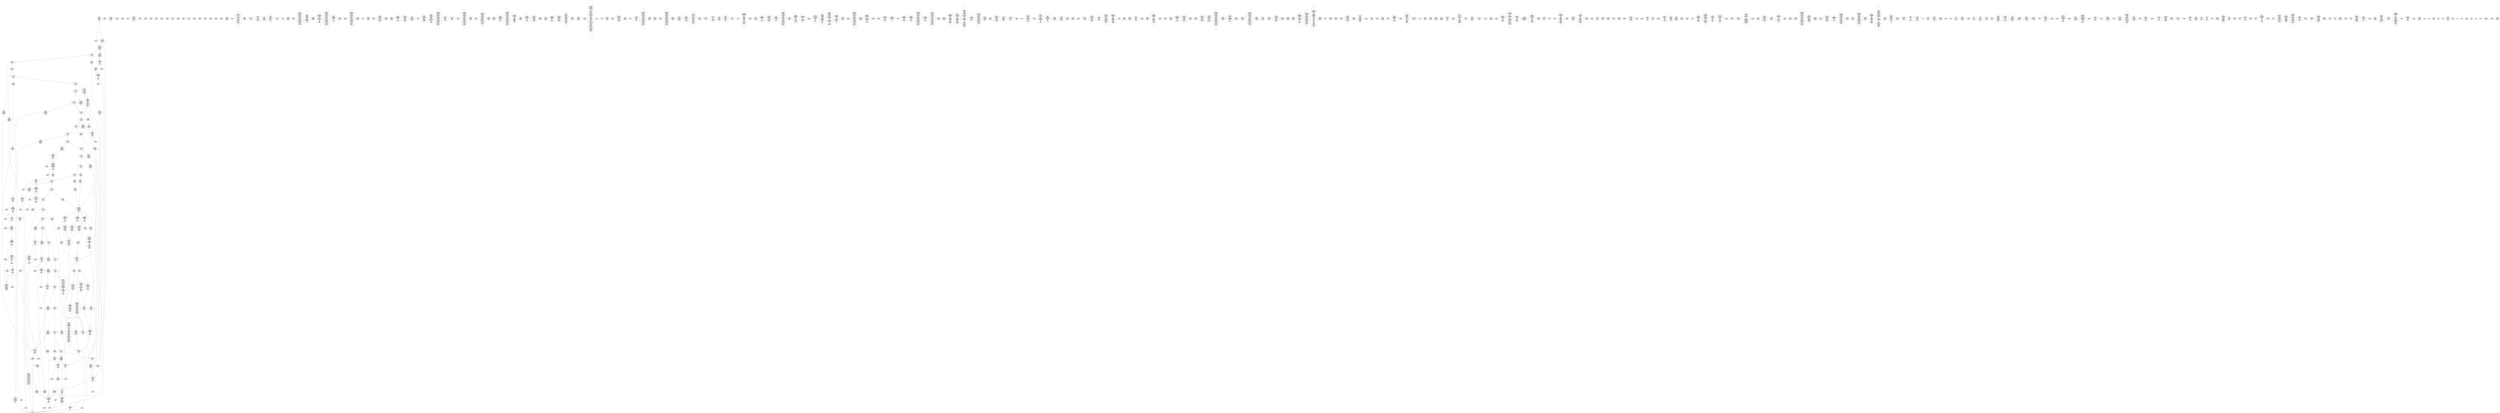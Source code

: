 /* Generated by GvGen v.1.0 (https://www.github.com/stricaud/gvgen) */

digraph G {
compound=true;
   node1 [label="[anywhere]"];
   node2 [label="# 0x0
PUSHX Data
PUSHX Data
MSTORE
CALLVALUE
ISZERO
PUSHX Data
JUMPI
"];
   node3 [label="# 0xc
PUSHX Data
REVERT
"];
   node4 [label="# 0x10
JUMPDEST
PUSHX LogicData
CALLDATASIZE
LT
PUSHX Data
JUMPI
"];
   node5 [label="# 0x1a
PUSHX Data
CALLDATALOAD
PUSHX BitData
SHR
PUSHX LogicData
EQ
PUSHX Data
JUMPI
"];
   node6 [label="# 0x2b
PUSHX LogicData
EQ
PUSHX Data
JUMPI
"];
   node7 [label="# 0x36
PUSHX LogicData
EQ
PUSHX Data
JUMPI
"];
   node8 [label="# 0x41
PUSHX LogicData
EQ
PUSHX Data
JUMPI
"];
   node9 [label="# 0x4c
PUSHX LogicData
EQ
PUSHX Data
JUMPI
"];
   node10 [label="# 0x57
PUSHX LogicData
EQ
PUSHX Data
JUMPI
"];
   node11 [label="# 0x62
PUSHX LogicData
EQ
PUSHX Data
JUMPI
"];
   node12 [label="# 0x6d
PUSHX LogicData
EQ
PUSHX Data
JUMPI
"];
   node13 [label="# 0x78
PUSHX LogicData
EQ
PUSHX Data
JUMPI
"];
   node14 [label="# 0x83
PUSHX LogicData
EQ
PUSHX Data
JUMPI
"];
   node15 [label="# 0x8e
PUSHX LogicData
EQ
PUSHX Data
JUMPI
"];
   node16 [label="# 0x99
PUSHX LogicData
EQ
PUSHX Data
JUMPI
"];
   node17 [label="# 0xa4
PUSHX LogicData
EQ
PUSHX Data
JUMPI
"];
   node18 [label="# 0xaf
PUSHX LogicData
EQ
PUSHX Data
JUMPI
"];
   node19 [label="# 0xba
PUSHX LogicData
EQ
PUSHX Data
JUMPI
"];
   node20 [label="# 0xc5
PUSHX LogicData
EQ
PUSHX Data
JUMPI
"];
   node21 [label="# 0xd0
PUSHX LogicData
EQ
PUSHX Data
JUMPI
"];
   node22 [label="# 0xdb
PUSHX LogicData
EQ
PUSHX Data
JUMPI
"];
   node23 [label="# 0xe6
PUSHX LogicData
EQ
PUSHX Data
JUMPI
"];
   node24 [label="# 0xf1
PUSHX LogicData
EQ
PUSHX Data
JUMPI
"];
   node25 [label="# 0xfc
PUSHX LogicData
EQ
PUSHX Data
JUMPI
"];
   node26 [label="# 0x107
PUSHX LogicData
EQ
PUSHX Data
JUMPI
"];
   node27 [label="# 0x112
PUSHX LogicData
EQ
PUSHX Data
JUMPI
"];
   node28 [label="# 0x11d
PUSHX LogicData
EQ
PUSHX Data
JUMPI
"];
   node29 [label="# 0x128
PUSHX LogicData
EQ
PUSHX Data
JUMPI
"];
   node30 [label="# 0x133
PUSHX LogicData
EQ
PUSHX Data
JUMPI
"];
   node31 [label="# 0x13e
PUSHX LogicData
EQ
PUSHX Data
JUMPI
"];
   node32 [label="# 0x149
PUSHX LogicData
EQ
PUSHX Data
JUMPI
"];
   node33 [label="# 0x154
PUSHX LogicData
EQ
PUSHX Data
JUMPI
"];
   node34 [label="# 0x15f
PUSHX LogicData
EQ
PUSHX Data
JUMPI
"];
   node35 [label="# 0x16a
PUSHX LogicData
EQ
PUSHX Data
JUMPI
"];
   node36 [label="# 0x175
JUMPDEST
PUSHX Data
REVERT
"];
   node37 [label="# 0x17a
JUMPDEST
PUSHX Data
PUSHX Data
CALLDATASIZE
PUSHX Data
PUSHX Data
JUMP
"];
   node38 [label="# 0x188
JUMPDEST
PUSHX Data
JUMP
"];
   node39 [label="# 0x18d
JUMPDEST
PUSHX MemData
MLOAD
ISZERO
ISZERO
MSTORE
PUSHX ArithData
ADD
"];
   node40 [label="# 0x199
JUMPDEST
PUSHX MemData
MLOAD
SUB
RETURN
"];
   node41 [label="# 0x1a2
JUMPDEST
PUSHX Data
PUSHX Data
JUMP
"];
   node42 [label="# 0x1aa
JUMPDEST
PUSHX MemData
MLOAD
PUSHX Data
PUSHX Data
JUMP
"];
   node43 [label="# 0x1b7
JUMPDEST
PUSHX Data
PUSHX Data
CALLDATASIZE
PUSHX Data
PUSHX Data
JUMP
"];
   node44 [label="# 0x1c5
JUMPDEST
PUSHX Data
JUMP
"];
   node45 [label="# 0x1ca
JUMPDEST
PUSHX MemData
MLOAD
PUSHX Data
PUSHX Data
JUMP
"];
   node46 [label="# 0x1d7
JUMPDEST
PUSHX Data
PUSHX Data
CALLDATASIZE
PUSHX Data
PUSHX Data
JUMP
"];
   node47 [label="# 0x1e5
JUMPDEST
PUSHX Data
JUMP
"];
   node48 [label="# 0x1ea
JUMPDEST
STOP
"];
   node49 [label="# 0x1ec
JUMPDEST
PUSHX Data
PUSHX Data
JUMP
"];
   node50 [label="# 0x1f4
JUMPDEST
PUSHX MemData
MLOAD
MSTORE
PUSHX ArithData
ADD
PUSHX Data
JUMP
"];
   node51 [label="# 0x202
JUMPDEST
PUSHX StorData
SLOAD
PUSHX StorData
SLOAD
PUSHX StorData
SLOAD
PUSHX StorData
SLOAD
PUSHX Data
JUMP
"];
   node52 [label="# 0x218
JUMPDEST
PUSHX Data
MLOAD
MSTORE
PUSHX ArithData
ADD
MSTORE
ADD
MSTORE
PUSHX ArithData
ADD
MSTORE
PUSHX ArithData
ADD
PUSHX Data
JUMP
"];
   node53 [label="# 0x238
JUMPDEST
PUSHX Data
PUSHX Data
CALLDATASIZE
PUSHX Data
PUSHX Data
JUMP
"];
   node54 [label="# 0x246
JUMPDEST
PUSHX Data
JUMP
"];
   node55 [label="# 0x24b
JUMPDEST
PUSHX Data
PUSHX Data
CALLDATASIZE
PUSHX Data
PUSHX Data
JUMP
"];
   node56 [label="# 0x259
JUMPDEST
PUSHX Data
JUMP
"];
   node57 [label="# 0x25e
JUMPDEST
PUSHX Data
PUSHX Data
JUMP
"];
   node58 [label="# 0x266
JUMPDEST
PUSHX Data
PUSHX Data
CALLDATASIZE
PUSHX Data
PUSHX Data
JUMP
"];
   node59 [label="# 0x274
JUMPDEST
PUSHX Data
JUMP
"];
   node60 [label="# 0x279
JUMPDEST
PUSHX Data
PUSHX Data
JUMP
"];
   node61 [label="# 0x281
JUMPDEST
PUSHX Data
PUSHX Data
CALLDATASIZE
PUSHX Data
PUSHX Data
JUMP
"];
   node62 [label="# 0x28f
JUMPDEST
PUSHX Data
JUMP
"];
   node63 [label="# 0x294
JUMPDEST
PUSHX Data
PUSHX Data
CALLDATASIZE
PUSHX Data
PUSHX Data
JUMP
"];
   node64 [label="# 0x2a2
JUMPDEST
PUSHX Data
JUMP
"];
   node65 [label="# 0x2a7
JUMPDEST
PUSHX Data
PUSHX Data
CALLDATASIZE
PUSHX Data
PUSHX Data
JUMP
"];
   node66 [label="# 0x2b5
JUMPDEST
PUSHX Data
JUMP
"];
   node67 [label="# 0x2ba
JUMPDEST
PUSHX Data
PUSHX Data
CALLDATASIZE
PUSHX Data
PUSHX Data
JUMP
"];
   node68 [label="# 0x2c8
JUMPDEST
PUSHX Data
JUMP
"];
   node69 [label="# 0x2cd
JUMPDEST
PUSHX Data
PUSHX Data
JUMP
"];
   node70 [label="# 0x2d5
JUMPDEST
PUSHX Data
PUSHX Data
JUMP
"];
   node71 [label="# 0x2dd
JUMPDEST
PUSHX Data
PUSHX Data
CALLDATASIZE
PUSHX Data
PUSHX Data
JUMP
"];
   node72 [label="# 0x2eb
JUMPDEST
PUSHX Data
JUMP
"];
   node73 [label="# 0x2f0
JUMPDEST
PUSHX Data
PUSHX Data
JUMP
"];
   node74 [label="# 0x2f8
JUMPDEST
PUSHX Data
PUSHX Data
JUMP
"];
   node75 [label="# 0x300
JUMPDEST
PUSHX Data
PUSHX Data
JUMP
"];
   node76 [label="# 0x308
JUMPDEST
PUSHX Data
PUSHX Data
CALLDATASIZE
PUSHX Data
PUSHX Data
JUMP
"];
   node77 [label="# 0x316
JUMPDEST
PUSHX Data
JUMP
"];
   node78 [label="# 0x31b
JUMPDEST
PUSHX Data
PUSHX Data
CALLDATASIZE
PUSHX Data
PUSHX Data
JUMP
"];
   node79 [label="# 0x329
JUMPDEST
PUSHX Data
JUMP
"];
   node80 [label="# 0x32e
JUMPDEST
PUSHX Data
PUSHX Data
CALLDATASIZE
PUSHX Data
PUSHX Data
JUMP
"];
   node81 [label="# 0x33c
JUMPDEST
PUSHX Data
JUMP
"];
   node82 [label="# 0x341
JUMPDEST
PUSHX Data
PUSHX Data
CALLDATASIZE
PUSHX Data
PUSHX Data
JUMP
"];
   node83 [label="# 0x34f
JUMPDEST
PUSHX Data
JUMP
"];
   node84 [label="# 0x354
JUMPDEST
PUSHX StorData
SLOAD
PUSHX StorData
SLOAD
PUSHX StorData
SLOAD
PUSHX StorData
SLOAD
PUSHX StorData
SLOAD
PUSHX StorData
SLOAD
PUSHX Data
PUSHX ArithData
PUSHX BitData
PUSHX BitData
SHL
SUB
AND
AND
PUSHX BitData
PUSHX BitData
PUSHX BitData
SHL
DIV
AND
AND
PUSHX Data
DIV
AND
JUMP
"];
   node85 [label="# 0x39a
JUMPDEST
PUSHX Data
MLOAD
MSTORE
PUSHX ArithData
PUSHX BitData
PUSHX BitData
SHL
SUB
AND
PUSHX ArithData
ADD
MSTORE
AND
ADD
MSTORE
ISZERO
ISZERO
PUSHX ArithData
ADD
MSTORE
ISZERO
ISZERO
PUSHX ArithData
ADD
MSTORE
ISZERO
ISZERO
PUSHX ArithData
ADD
MSTORE
PUSHX ArithData
ADD
MSTORE
PUSHX ArithData
ADD
MSTORE
PUSHX ArithData
ADD
PUSHX Data
JUMP
"];
   node86 [label="# 0x3e5
JUMPDEST
PUSHX Data
PUSHX Data
CALLDATASIZE
PUSHX Data
PUSHX Data
JUMP
"];
   node87 [label="# 0x3f3
JUMPDEST
PUSHX Data
JUMP
"];
   node88 [label="# 0x3f8
JUMPDEST
PUSHX Data
PUSHX Data
CALLDATASIZE
PUSHX Data
PUSHX Data
JUMP
"];
   node89 [label="# 0x406
JUMPDEST
PUSHX Data
JUMP
"];
   node90 [label="# 0x40b
JUMPDEST
PUSHX Data
PUSHX Data
JUMP
"];
   node91 [label="# 0x413
JUMPDEST
PUSHX Data
PUSHX Data
CALLDATASIZE
PUSHX Data
PUSHX Data
JUMP
"];
   node92 [label="# 0x421
JUMPDEST
PUSHX Data
JUMP
"];
   node93 [label="# 0x426
JUMPDEST
PUSHX Data
PUSHX Data
CALLDATASIZE
PUSHX Data
PUSHX Data
JUMP
"];
   node94 [label="# 0x434
JUMPDEST
PUSHX Data
JUMP
"];
   node95 [label="# 0x439
JUMPDEST
PUSHX Data
PUSHX Data
PUSHX Data
JUMP
"];
   node96 [label="# 0x444
JUMPDEST
JUMP
"];
   node97 [label="# 0x44a
JUMPDEST
PUSHX Data
PUSHX StorData
SLOAD
PUSHX Data
PUSHX Data
JUMP
"];
   node98 [label="# 0x459
JUMPDEST
PUSHX ArithData
ADD
PUSHX ArithData
DIV
MUL
PUSHX ArithData
ADD
PUSHX MemData
MLOAD
ADD
PUSHX Data
MSTORE
MSTORE
PUSHX ArithData
ADD
SLOAD
PUSHX Data
PUSHX Data
JUMP
"];
   node99 [label="# 0x485
JUMPDEST
ISZERO
PUSHX Data
JUMPI
"];
   node100 [label="# 0x48c
PUSHX LogicData
LT
PUSHX Data
JUMPI
"];
   node101 [label="# 0x494
PUSHX ArithData
SLOAD
DIV
MUL
MSTORE
PUSHX ArithData
ADD
PUSHX Data
JUMP
"];
   node102 [label="# 0x4a7
JUMPDEST
ADD
PUSHX Data
MSTORE
PUSHX Data
PUSHX Data
SHA3
"];
   node103 [label="# 0x4b5
JUMPDEST
SLOAD
MSTORE
PUSHX ArithData
ADD
PUSHX ArithData
ADD
GT
PUSHX Data
JUMPI
"];
   node104 [label="# 0x4c9
SUB
PUSHX BitData
AND
ADD
"];
   node105 [label="# 0x4d2
JUMPDEST
JUMP
"];
   node106 [label="# 0x4dc
JUMPDEST
PUSHX Data
PUSHX Data
PUSHX Data
JUMP
"];
   node107 [label="# 0x4e7
JUMPDEST
PUSHX Data
JUMPI
"];
   node108 [label="# 0x4ec
PUSHX MemData
MLOAD
PUSHX BitData
PUSHX BitData
SHL
MSTORE
PUSHX Data
PUSHX ArithData
ADD
MSTORE
PUSHX Data
PUSHX ArithData
ADD
MSTORE
PUSHX Data
PUSHX ArithData
ADD
MSTORE
PUSHX BitData
PUSHX BitData
SHL
PUSHX ArithData
ADD
MSTORE
PUSHX ArithData
ADD
"];
   node109 [label="# 0x544
JUMPDEST
PUSHX MemData
MLOAD
SUB
REVERT
"];
   node110 [label="# 0x54d
JUMPDEST
PUSHX Data
MSTORE
PUSHX Data
PUSHX Data
MSTORE
PUSHX Data
SHA3
SLOAD
PUSHX ArithData
PUSHX BitData
PUSHX BitData
SHL
SUB
AND
JUMP
"];
   node111 [label="# 0x569
JUMPDEST
PUSHX Data
PUSHX Data
PUSHX Data
JUMP
"];
   node112 [label="# 0x574
JUMPDEST
PUSHX ArithData
PUSHX BitData
PUSHX BitData
SHL
SUB
AND
PUSHX ArithData
PUSHX BitData
PUSHX BitData
SHL
SUB
AND
EQ
ISZERO
PUSHX Data
JUMPI
"];
   node113 [label="# 0x591
PUSHX MemData
MLOAD
PUSHX BitData
PUSHX BitData
SHL
MSTORE
PUSHX Data
PUSHX ArithData
ADD
MSTORE
PUSHX Data
PUSHX ArithData
ADD
MSTORE
PUSHX Data
PUSHX ArithData
ADD
MSTORE
PUSHX BitData
PUSHX BitData
SHL
PUSHX ArithData
ADD
MSTORE
PUSHX ArithData
ADD
PUSHX Data
JUMP
"];
   node114 [label="# 0x5e2
JUMPDEST
CALLER
PUSHX ArithData
PUSHX BitData
PUSHX BitData
SHL
SUB
AND
EQ
PUSHX Data
JUMPI
"];
   node115 [label="# 0x5f4
PUSHX Data
CALLER
PUSHX Data
JUMP
"];
   node116 [label="# 0x5fe
JUMPDEST
PUSHX Data
JUMPI
"];
   node117 [label="# 0x603
PUSHX MemData
MLOAD
PUSHX BitData
PUSHX BitData
SHL
MSTORE
PUSHX Data
PUSHX ArithData
ADD
MSTORE
PUSHX Data
PUSHX ArithData
ADD
MSTORE
PUSHX Data
PUSHX ArithData
ADD
MSTORE
PUSHX BitData
PUSHX BitData
SHL
PUSHX ArithData
ADD
MSTORE
PUSHX ArithData
ADD
PUSHX Data
JUMP
"];
   node118 [label="# 0x66b
JUMPDEST
PUSHX Data
PUSHX Data
JUMP
"];
   node119 [label="# 0x675
JUMPDEST
JUMP
"];
   node120 [label="# 0x67a
JUMPDEST
PUSHX Data
PUSHX Data
PUSHX Data
JUMP
"];
   node121 [label="# 0x684
JUMPDEST
JUMP
"];
   node122 [label="# 0x689
JUMPDEST
PUSHX Data
CALLER
PUSHX Data
JUMP
"];
   node123 [label="# 0x693
JUMPDEST
PUSHX Data
JUMPI
"];
   node124 [label="# 0x698
PUSHX MemData
MLOAD
PUSHX BitData
PUSHX BitData
SHL
MSTORE
PUSHX ArithData
ADD
PUSHX Data
PUSHX Data
JUMP
"];
   node125 [label="# 0x6af
JUMPDEST
PUSHX Data
PUSHX Data
JUMP
"];
   node126 [label="# 0x6ba
JUMPDEST
CALLER
PUSHX Data
PUSHX Data
JUMP
"];
   node127 [label="# 0x6c3
JUMPDEST
PUSHX ArithData
PUSHX BitData
PUSHX BitData
SHL
SUB
AND
EQ
PUSHX Data
JUMPI
"];
   node128 [label="# 0x6d2
PUSHX MemData
MLOAD
PUSHX BitData
PUSHX BitData
SHL
MSTORE
PUSHX ArithData
ADD
PUSHX Data
PUSHX Data
JUMP
"];
   node129 [label="# 0x6e9
JUMPDEST
MLOAD
PUSHX Data
PUSHX Data
PUSHX ArithData
ADD
PUSHX Data
JUMP
"];
   node130 [label="# 0x6fc
JUMPDEST
JUMP
"];
   node131 [label="# 0x700
JUMPDEST
CALLER
PUSHX Data
PUSHX Data
JUMP
"];
   node132 [label="# 0x709
JUMPDEST
PUSHX ArithData
PUSHX BitData
PUSHX BitData
SHL
SUB
AND
EQ
PUSHX Data
JUMPI
"];
   node133 [label="# 0x718
PUSHX MemData
MLOAD
PUSHX BitData
PUSHX BitData
SHL
MSTORE
PUSHX ArithData
ADD
PUSHX Data
PUSHX Data
JUMP
"];
   node134 [label="# 0x72f
JUMPDEST
PUSHX Data
PUSHX Data
JUMP
"];
   node135 [label="# 0x737
JUMPDEST
JUMP
"];
   node136 [label="# 0x739
JUMPDEST
PUSHX Data
PUSHX MemData
MLOAD
PUSHX ArithData
ADD
PUSHX Data
MSTORE
PUSHX Data
MSTORE
PUSHX Data
JUMP
"];
   node137 [label="# 0x754
JUMPDEST
PUSHX StorData
SLOAD
PUSHX BitData
PUSHX BitData
SHL
DIV
PUSHX BitData
AND
JUMP
"];
   node138 [label="# 0x764
JUMPDEST
PUSHX Data
MSTORE
PUSHX Data
PUSHX Data
MSTORE
PUSHX Data
SHA3
SLOAD
PUSHX ArithData
PUSHX BitData
PUSHX BitData
SHL
SUB
AND
PUSHX Data
JUMPI
"];
   node139 [label="# 0x782
PUSHX MemData
MLOAD
PUSHX BitData
PUSHX BitData
SHL
MSTORE
PUSHX Data
PUSHX ArithData
ADD
MSTORE
PUSHX Data
PUSHX ArithData
ADD
MSTORE
PUSHX Data
PUSHX ArithData
ADD
MSTORE
PUSHX BitData
PUSHX BitData
SHL
PUSHX ArithData
ADD
MSTORE
PUSHX ArithData
ADD
PUSHX Data
JUMP
"];
   node140 [label="# 0x7db
JUMPDEST
PUSHX StorData
SLOAD
TIMESTAMP
LT
ISZERO
PUSHX Data
JUMPI
"];
   node141 [label="# 0x7e8
PUSHX StorData
SLOAD
TIMESTAMP
GT
ISZERO
"];
   node142 [label="# 0x7ef
JUMPDEST
PUSHX Data
JUMPI
"];
   node143 [label="# 0x7f4
PUSHX MemData
MLOAD
PUSHX BitData
PUSHX BitData
SHL
MSTORE
PUSHX Data
PUSHX ArithData
ADD
MSTORE
PUSHX Data
PUSHX ArithData
ADD
MSTORE
PUSHX Data
PUSHX ArithData
ADD
MSTORE
PUSHX BitData
PUSHX BitData
SHL
PUSHX ArithData
ADD
MSTORE
PUSHX ArithData
ADD
PUSHX Data
JUMP
"];
   node144 [label="# 0x849
JUMPDEST
PUSHX Data
CALLER
PUSHX Data
JUMP
"];
   node145 [label="# 0x854
JUMPDEST
PUSHX Data
JUMPI
"];
   node146 [label="# 0x859
PUSHX MemData
MLOAD
PUSHX BitData
PUSHX BitData
SHL
MSTORE
PUSHX Data
PUSHX ArithData
ADD
MSTORE
PUSHX Data
PUSHX ArithData
ADD
MSTORE
PUSHX BitData
PUSHX BitData
SHL
PUSHX ArithData
ADD
MSTORE
PUSHX ArithData
ADD
PUSHX Data
JUMP
"];
   node147 [label="# 0x89d
JUMPDEST
PUSHX Data
CALLER
PUSHX Data
JUMP
"];
   node148 [label="# 0x8a7
JUMPDEST
PUSHX Data
PUSHX Data
PUSHX Data
JUMP
"];
   node149 [label="# 0x8b2
JUMPDEST
PUSHX Data
PUSHX ArithData
PUSHX BitData
PUSHX BitData
SHL
SUB
AND
PUSHX Data
JUMPI
"];
   node150 [label="# 0x8c3
PUSHX MemData
MLOAD
PUSHX BitData
PUSHX BitData
SHL
MSTORE
PUSHX Data
PUSHX ArithData
ADD
MSTORE
PUSHX Data
PUSHX ArithData
ADD
MSTORE
PUSHX Data
PUSHX ArithData
ADD
MSTORE
PUSHX BitData
PUSHX BitData
SHL
PUSHX ArithData
ADD
MSTORE
PUSHX ArithData
ADD
PUSHX Data
JUMP
"];
   node151 [label="# 0x91d
JUMPDEST
PUSHX ArithData
PUSHX BitData
PUSHX BitData
SHL
SUB
AND
PUSHX Data
MSTORE
PUSHX Data
PUSHX Data
MSTORE
PUSHX Data
SHA3
SLOAD
JUMP
"];
   node152 [label="# 0x939
JUMPDEST
CALLER
PUSHX Data
PUSHX Data
JUMP
"];
   node153 [label="# 0x942
JUMPDEST
PUSHX ArithData
PUSHX BitData
PUSHX BitData
SHL
SUB
AND
EQ
PUSHX Data
JUMPI
"];
   node154 [label="# 0x951
PUSHX MemData
MLOAD
PUSHX BitData
PUSHX BitData
SHL
MSTORE
PUSHX ArithData
ADD
PUSHX Data
PUSHX Data
JUMP
"];
   node155 [label="# 0x968
JUMPDEST
PUSHX Data
PUSHX Data
PUSHX Data
JUMP
"];
   node156 [label="# 0x972
JUMPDEST
CALLER
PUSHX Data
PUSHX Data
JUMP
"];
   node157 [label="# 0x97b
JUMPDEST
PUSHX ArithData
PUSHX BitData
PUSHX BitData
SHL
SUB
AND
EQ
PUSHX Data
JUMPI
"];
   node158 [label="# 0x98a
PUSHX MemData
MLOAD
PUSHX BitData
PUSHX BitData
SHL
MSTORE
PUSHX ArithData
ADD
PUSHX Data
PUSHX Data
JUMP
"];
   node159 [label="# 0x9a1
JUMPDEST
PUSHX Data
PUSHX Data
JUMP
"];
   node160 [label="# 0x9a9
JUMPDEST
CALLER
PUSHX Data
PUSHX Data
JUMP
"];
   node161 [label="# 0x9b2
JUMPDEST
PUSHX ArithData
PUSHX BitData
PUSHX BitData
SHL
SUB
AND
EQ
PUSHX Data
JUMPI
"];
   node162 [label="# 0x9c1
PUSHX MemData
MLOAD
PUSHX BitData
PUSHX BitData
SHL
MSTORE
PUSHX ArithData
ADD
PUSHX Data
PUSHX Data
JUMP
"];
   node163 [label="# 0x9d8
JUMPDEST
PUSHX Data
PUSHX Data
JUMP
"];
   node164 [label="# 0x9e2
JUMPDEST
PUSHX StorData
SLOAD
PUSHX ArithData
PUSHX BitData
PUSHX BitData
SHL
SUB
AND
JUMP
"];
   node165 [label="# 0x9f1
JUMPDEST
PUSHX Data
PUSHX Data
PUSHX StorData
SLOAD
JUMP
"];
   node166 [label="# 0x9fc
JUMPDEST
PUSHX Data
PUSHX StorData
SLOAD
PUSHX Data
PUSHX Data
JUMP
"];
   node167 [label="# 0xa0b
JUMPDEST
CALLER
PUSHX Data
PUSHX Data
JUMP
"];
   node168 [label="# 0xa14
JUMPDEST
PUSHX ArithData
PUSHX BitData
PUSHX BitData
SHL
SUB
AND
EQ
PUSHX Data
JUMPI
"];
   node169 [label="# 0xa23
PUSHX MemData
MLOAD
PUSHX BitData
PUSHX BitData
SHL
MSTORE
PUSHX ArithData
ADD
PUSHX Data
PUSHX Data
JUMP
"];
   node170 [label="# 0xa3a
JUMPDEST
MLOAD
PUSHX Data
SSTORE
PUSHX ArithData
ADD
MLOAD
PUSHX Data
SSTORE
PUSHX ArithData
ADD
MLOAD
PUSHX Data
SSTORE
PUSHX ArithData
ADD
MLOAD
PUSHX Data
SSTORE
JUMP
"];
   node171 [label="# 0xa58
JUMPDEST
PUSHX Data
CALLER
PUSHX Data
JUMP
"];
   node172 [label="# 0xa63
JUMPDEST
PUSHX StorData
SLOAD
PUSHX Data
PUSHX Data
JUMPI
"];
   node173 [label="# 0xa6e
PUSHX Data
PUSHX Data
JUMP
"];
   node174 [label="# 0xa75
JUMPDEST
PUSHX MemData
MLOAD
PUSHX ArithData
PUSHX BitData
PUSHX BitData
SHL
SUB
NOT
PUSHX BitData
SHL
AND
PUSHX ArithData
ADD
MSTORE
PUSHX Data
PUSHX ArithData
ADD
PUSHX MemData
MLOAD
PUSHX ArithData
SUB
SUB
MSTORE
PUSHX Data
MSTORE
MLOAD
PUSHX ArithData
ADD
SHA3
PUSHX Data
PUSHX ArithData
MUL
PUSHX ArithData
ADD
PUSHX MemData
MLOAD
ADD
PUSHX Data
MSTORE
MSTORE
PUSHX ArithData
ADD
PUSHX ArithData
MUL
CALLDATACOPY
PUSHX Data
ADD
MSTORE
PUSHX StorData
SLOAD
PUSHX Data
JUMP
"];
   node175 [label="# 0xaeb
JUMPDEST
"];
   node176 [label="# 0xaef
JUMPDEST
JUMP
"];
   node177 [label="# 0xaf6
JUMPDEST
PUSHX Data
CALLER
PUSHX Data
JUMP
"];
   node178 [label="# 0xb00
JUMPDEST
PUSHX Data
JUMPI
"];
   node179 [label="# 0xb05
PUSHX MemData
MLOAD
PUSHX BitData
PUSHX BitData
SHL
MSTORE
PUSHX ArithData
ADD
PUSHX Data
PUSHX Data
JUMP
"];
   node180 [label="# 0xb1c
JUMPDEST
PUSHX Data
PUSHX Data
JUMP
"];
   node181 [label="# 0xb28
JUMPDEST
JUMP
"];
   node182 [label="# 0xb2e
JUMPDEST
PUSHX StorData
SLOAD
TIMESTAMP
LT
ISZERO
PUSHX Data
JUMPI
"];
   node183 [label="# 0xb39
PUSHX MemData
MLOAD
PUSHX BitData
PUSHX BitData
SHL
MSTORE
PUSHX Data
PUSHX ArithData
ADD
MSTORE
PUSHX Data
PUSHX ArithData
ADD
MSTORE
PUSHX Data
PUSHX ArithData
ADD
MSTORE
PUSHX BitData
PUSHX BitData
SHL
PUSHX ArithData
ADD
MSTORE
PUSHX ArithData
ADD
PUSHX Data
JUMP
"];
   node184 [label="# 0xb8a
JUMPDEST
PUSHX Data
CALLER
PUSHX Data
JUMP
"];
   node185 [label="# 0xb94
JUMPDEST
JUMP
"];
   node186 [label="# 0xb97
JUMPDEST
PUSHX Data
PUSHX Data
PUSHX Data
JUMP
"];
   node187 [label="# 0xba3
JUMPDEST
PUSHX Data
JUMPI
"];
   node188 [label="# 0xba8
PUSHX MemData
MLOAD
PUSHX BitData
PUSHX BitData
SHL
MSTORE
PUSHX Data
PUSHX ArithData
ADD
MSTORE
PUSHX Data
PUSHX ArithData
ADD
MSTORE
PUSHX Data
PUSHX ArithData
ADD
MSTORE
PUSHX BitData
PUSHX BitData
SHL
PUSHX ArithData
ADD
MSTORE
PUSHX ArithData
ADD
PUSHX Data
JUMP
"];
   node189 [label="# 0xbf9
JUMPDEST
PUSHX Data
PUSHX Data
PUSHX Data
JUMP
"];
   node190 [label="# 0xc04
JUMPDEST
PUSHX MemData
MLOAD
PUSHX ArithData
ADD
PUSHX Data
PUSHX Data
JUMP
"];
   node191 [label="# 0xc15
JUMPDEST
PUSHX MemData
MLOAD
PUSHX ArithData
SUB
SUB
MSTORE
PUSHX Data
MSTORE
"];
   node192 [label="# 0xc27
JUMPDEST
JUMP
"];
   node193 [label="# 0xc2d
JUMPDEST
PUSHX StorData
SLOAD
PUSHX Data
PUSHX Data
JUMP
"];
   node194 [label="# 0xc3a
JUMPDEST
PUSHX ArithData
ADD
PUSHX ArithData
DIV
MUL
PUSHX ArithData
ADD
PUSHX MemData
MLOAD
ADD
PUSHX Data
MSTORE
MSTORE
PUSHX ArithData
ADD
SLOAD
PUSHX Data
PUSHX Data
JUMP
"];
   node195 [label="# 0xc66
JUMPDEST
ISZERO
PUSHX Data
JUMPI
"];
   node196 [label="# 0xc6d
PUSHX LogicData
LT
PUSHX Data
JUMPI
"];
   node197 [label="# 0xc75
PUSHX ArithData
SLOAD
DIV
MUL
MSTORE
PUSHX ArithData
ADD
PUSHX Data
JUMP
"];
   node198 [label="# 0xc88
JUMPDEST
ADD
PUSHX Data
MSTORE
PUSHX Data
PUSHX Data
SHA3
"];
   node199 [label="# 0xc96
JUMPDEST
SLOAD
MSTORE
PUSHX ArithData
ADD
PUSHX ArithData
ADD
GT
PUSHX Data
JUMPI
"];
   node200 [label="# 0xcaa
SUB
PUSHX BitData
AND
ADD
"];
   node201 [label="# 0xcb3
JUMPDEST
JUMP
"];
   node202 [label="# 0xcbb
JUMPDEST
PUSHX ArithData
PUSHX BitData
PUSHX BitData
SHL
SUB
AND
PUSHX Data
MSTORE
PUSHX Data
PUSHX Data
MSTORE
PUSHX Data
SHA3
AND
MSTORE
MSTORE
SHA3
SLOAD
PUSHX BitData
AND
PUSHX Data
JUMPI
"];
   node203 [label="# 0xcec
PUSHX Data
PUSHX Data
JUMP
"];
   node204 [label="# 0xcf6
JUMPDEST
CALLER
PUSHX Data
PUSHX Data
JUMP
"];
   node205 [label="# 0xcff
JUMPDEST
PUSHX ArithData
PUSHX BitData
PUSHX BitData
SHL
SUB
AND
EQ
PUSHX Data
JUMPI
"];
   node206 [label="# 0xd0e
PUSHX MemData
MLOAD
PUSHX BitData
PUSHX BitData
SHL
MSTORE
PUSHX ArithData
ADD
PUSHX Data
PUSHX Data
JUMP
"];
   node207 [label="# 0xd25
JUMPDEST
PUSHX ArithData
PUSHX BitData
PUSHX BitData
SHL
SUB
AND
PUSHX Data
JUMPI
"];
   node208 [label="# 0xd34
PUSHX MemData
MLOAD
PUSHX BitData
PUSHX BitData
SHL
MSTORE
PUSHX Data
PUSHX ArithData
ADD
MSTORE
PUSHX Data
PUSHX ArithData
ADD
MSTORE
PUSHX Data
PUSHX ArithData
ADD
MSTORE
PUSHX BitData
PUSHX BitData
SHL
PUSHX ArithData
ADD
MSTORE
PUSHX ArithData
ADD
PUSHX Data
JUMP
"];
   node209 [label="# 0xd8a
JUMPDEST
PUSHX Data
PUSHX Data
JUMP
"];
   node210 [label="# 0xd93
JUMPDEST
PUSHX Data
PUSHX ArithData
PUSHX BitData
PUSHX BitData
SHL
SUB
NOT
AND
PUSHX BitData
PUSHX BitData
SHL
EQ
PUSHX Data
JUMPI
"];
   node211 [label="# 0xdaf
PUSHX ArithData
PUSHX BitData
PUSHX BitData
SHL
SUB
NOT
AND
PUSHX BitData
PUSHX BitData
SHL
EQ
"];
   node212 [label="# 0xdc4
JUMPDEST
PUSHX Data
JUMPI
"];
   node213 [label="# 0xdca
PUSHX BitData
PUSHX BitData
SHL
PUSHX ArithData
PUSHX BitData
PUSHX BitData
SHL
SUB
NOT
AND
EQ
PUSHX Data
JUMP
"];
   node214 [label="# 0xde3
JUMPDEST
PUSHX Data
MSTORE
PUSHX Data
PUSHX Data
MSTORE
PUSHX Data
SHA3
SLOAD
PUSHX ArithData
PUSHX BitData
PUSHX BitData
SHL
SUB
AND
ISZERO
ISZERO
JUMP
"];
   node215 [label="# 0xe00
JUMPDEST
PUSHX Data
MSTORE
PUSHX Data
PUSHX Data
MSTORE
PUSHX Data
SHA3
SLOAD
PUSHX ArithData
PUSHX BitData
PUSHX BitData
SHL
SUB
NOT
AND
PUSHX ArithData
PUSHX BitData
PUSHX BitData
SHL
SUB
AND
OR
SSTORE
PUSHX Data
PUSHX Data
JUMP
"];
   node216 [label="# 0xe35
JUMPDEST
PUSHX ArithData
PUSHX BitData
PUSHX BitData
SHL
SUB
AND
PUSHX Data
PUSHX MemData
MLOAD
PUSHX MemData
MLOAD
SUB
LOGX
JUMP
"];
   node217 [label="# 0xe6e
JUMPDEST
PUSHX Data
PUSHX Data
PUSHX Data
JUMP
"];
   node218 [label="# 0xe79
JUMPDEST
PUSHX Data
JUMPI
"];
   node219 [label="# 0xe7e
PUSHX MemData
MLOAD
PUSHX BitData
PUSHX BitData
SHL
MSTORE
PUSHX Data
PUSHX ArithData
ADD
MSTORE
PUSHX Data
PUSHX ArithData
ADD
MSTORE
PUSHX Data
PUSHX ArithData
ADD
MSTORE
PUSHX BitData
PUSHX BitData
SHL
PUSHX ArithData
ADD
MSTORE
PUSHX ArithData
ADD
PUSHX Data
JUMP
"];
   node220 [label="# 0xeda
JUMPDEST
PUSHX Data
PUSHX Data
PUSHX Data
JUMP
"];
   node221 [label="# 0xee5
JUMPDEST
PUSHX ArithData
PUSHX BitData
PUSHX BitData
SHL
SUB
AND
PUSHX ArithData
PUSHX BitData
PUSHX BitData
SHL
SUB
AND
EQ
PUSHX Data
JUMPI
"];
   node222 [label="# 0xf02
PUSHX Data
PUSHX Data
JUMP
"];
   node223 [label="# 0xf0c
JUMPDEST
PUSHX Data
JUMPI
"];
   node224 [label="# 0xf12
PUSHX ArithData
PUSHX BitData
PUSHX BitData
SHL
SUB
AND
PUSHX Data
PUSHX Data
JUMP
"];
   node225 [label="# 0xf25
JUMPDEST
PUSHX ArithData
PUSHX BitData
PUSHX BitData
SHL
SUB
AND
EQ
"];
   node226 [label="# 0xf30
JUMPDEST
JUMP
"];
   node227 [label="# 0xf38
JUMPDEST
PUSHX ArithData
PUSHX BitData
PUSHX BitData
SHL
SUB
AND
PUSHX Data
PUSHX Data
JUMP
"];
   node228 [label="# 0xf4b
JUMPDEST
PUSHX ArithData
PUSHX BitData
PUSHX BitData
SHL
SUB
AND
EQ
PUSHX Data
JUMPI
"];
   node229 [label="# 0xf5a
PUSHX MemData
MLOAD
PUSHX BitData
PUSHX BitData
SHL
MSTORE
PUSHX Data
PUSHX ArithData
ADD
MSTORE
PUSHX Data
PUSHX ArithData
ADD
MSTORE
PUSHX Data
PUSHX ArithData
ADD
MSTORE
PUSHX BitData
PUSHX BitData
SHL
PUSHX ArithData
ADD
MSTORE
PUSHX ArithData
ADD
PUSHX Data
JUMP
"];
   node230 [label="# 0xfaf
JUMPDEST
PUSHX ArithData
PUSHX BitData
PUSHX BitData
SHL
SUB
AND
PUSHX Data
JUMPI
"];
   node231 [label="# 0xfbe
PUSHX MemData
MLOAD
PUSHX BitData
PUSHX BitData
SHL
MSTORE
PUSHX Data
PUSHX ArithData
ADD
MSTORE
PUSHX ArithData
ADD
MSTORE
PUSHX Data
PUSHX ArithData
ADD
MSTORE
PUSHX BitData
PUSHX BitData
SHL
PUSHX ArithData
ADD
MSTORE
PUSHX ArithData
ADD
PUSHX Data
JUMP
"];
   node232 [label="# 0x1011
JUMPDEST
PUSHX Data
PUSHX Data
JUMP
"];
   node233 [label="# 0x101c
JUMPDEST
PUSHX Data
PUSHX Data
PUSHX Data
JUMP
"];
   node234 [label="# 0x1027
JUMPDEST
PUSHX ArithData
PUSHX BitData
PUSHX BitData
SHL
SUB
AND
PUSHX Data
MSTORE
PUSHX Data
PUSHX Data
MSTORE
PUSHX Data
SHA3
SLOAD
PUSHX Data
PUSHX Data
PUSHX Data
JUMP
"];
   node235 [label="# 0x1050
JUMPDEST
SSTORE
PUSHX ArithData
PUSHX BitData
PUSHX BitData
SHL
SUB
AND
PUSHX Data
MSTORE
PUSHX Data
PUSHX Data
MSTORE
PUSHX Data
SHA3
SLOAD
PUSHX Data
PUSHX Data
PUSHX Data
JUMP
"];
   node236 [label="# 0x107e
JUMPDEST
SSTORE
PUSHX Data
MSTORE
PUSHX Data
PUSHX Data
MSTORE
PUSHX MemData
SHA3
SLOAD
PUSHX ArithData
PUSHX BitData
PUSHX BitData
SHL
SUB
NOT
AND
PUSHX ArithData
PUSHX BitData
PUSHX BitData
SHL
SUB
AND
OR
SSTORE
MLOAD
AND
PUSHX MemData
MLOAD
PUSHX Data
PUSHX Data
CODECOPY
MLOAD
MSTORE
LOGX
JUMP
"];
   node237 [label="# 0x10cd
JUMPDEST
PUSHX Data
PUSHX Data
JUMP
"];
   node238 [label="# 0x10d5
JUMPDEST
PUSHX Data
JUMPI
"];
   node239 [label="# 0x10da
PUSHX MemData
MLOAD
PUSHX BitData
PUSHX BitData
SHL
MSTORE
PUSHX Data
PUSHX ArithData
ADD
MSTORE
PUSHX Data
PUSHX ArithData
ADD
MSTORE
PUSHX BitData
PUSHX BitData
SHL
PUSHX ArithData
ADD
MSTORE
PUSHX ArithData
ADD
PUSHX Data
JUMP
"];
   node240 [label="# 0x1118
JUMPDEST
PUSHX StorData
SLOAD
PUSHX BitData
PUSHX BitData
SHL
NOT
AND
SSTORE
PUSHX Data
CALLER
"];
   node241 [label="# 0x1148
JUMPDEST
PUSHX MemData
MLOAD
PUSHX Data
PUSHX Data
JUMP
"];
   node242 [label="# 0x1155
JUMPDEST
PUSHX MemData
MLOAD
SUB
LOGX
JUMP
"];
   node243 [label="# 0x115f
JUMPDEST
PUSHX LogicData
PUSHX StorData
SLOAD
EQ
ISZERO
PUSHX Data
JUMPI
"];
   node244 [label="# 0x116b
PUSHX MemData
MLOAD
PUSHX BitData
PUSHX BitData
SHL
MSTORE
PUSHX Data
PUSHX ArithData
ADD
MSTORE
PUSHX Data
PUSHX ArithData
ADD
MSTORE
PUSHX Data
PUSHX ArithData
ADD
MSTORE
PUSHX ArithData
ADD
PUSHX Data
JUMP
"];
   node245 [label="# 0x11b2
JUMPDEST
PUSHX Data
PUSHX Data
SSTORE
PUSHX Data
PUSHX Data
JUMP
"];
   node246 [label="# 0x11bf
JUMPDEST
ISZERO
PUSHX Data
JUMPI
"];
   node247 [label="# 0x11c5
PUSHX MemData
MLOAD
PUSHX BitData
PUSHX BitData
SHL
MSTORE
PUSHX ArithData
ADD
PUSHX Data
PUSHX Data
JUMP
"];
   node248 [label="# 0x11dc
JUMPDEST
PUSHX StorData
SLOAD
PUSHX Data
PUSHX Data
ISZERO
PUSHX Data
JUMPI
"];
   node249 [label="# 0x11eb
PUSHX Data
PUSHX ArithData
ADD
SLOAD
PUSHX Data
JUMP
"];
   node250 [label="# 0x11f8
JUMPDEST
PUSHX Data
JUMP
"];
   node251 [label="# 0x11fd
JUMPDEST
"];
   node252 [label="# 0x11ff
JUMPDEST
PUSHX ArithData
ADD
SLOAD
PUSHX Data
PUSHX BitData
PUSHX BitData
SHL
DIV
PUSHX BitData
AND
PUSHX Data
JUMPI
"];
   node253 [label="# 0x1219
SLOAD
PUSHX Data
JUMP
"];
   node254 [label="# 0x121f
JUMPDEST
PUSHX ArithData
ADD
SLOAD
PUSHX ArithData
ADD
SLOAD
PUSHX Data
PUSHX ArithData
PUSHX BitData
PUSHX BitData
SHL
SUB
AND
AND
PUSHX Data
JUMP
"];
   node255 [label="# 0x123f
JUMPDEST
SLOAD
PUSHX Data
PUSHX ArithData
PUSHX BitData
PUSHX BitData
SHL
SUB
AND
PUSHX Data
JUMP
"];
   node256 [label="# 0x1254
JUMPDEST
PUSHX Data
PUSHX Data
PUSHX StorData
SLOAD
JUMP
"];
   node257 [label="# 0x1263
JUMPDEST
PUSHX StorData
SLOAD
PUSHX StorData
SLOAD
PUSHX Data
PUSHX Data
JUMP
"];
   node258 [label="# 0x1273
JUMPDEST
PUSHX Data
PUSHX Data
JUMP
"];
   node259 [label="# 0x127d
JUMPDEST
PUSHX Data
PUSHX Data
JUMP
"];
   node260 [label="# 0x1287
JUMPDEST
PUSHX Data
JUMP
"];
   node261 [label="# 0x128c
JUMPDEST
PUSHX LogicData
GT
PUSHX Data
JUMPI
"];
   node262 [label="# 0x1297
PUSHX MemData
MLOAD
PUSHX BitData
PUSHX BitData
SHL
MSTORE
PUSHX ArithData
ADD
PUSHX Data
PUSHX Data
JUMP
"];
   node263 [label="# 0x12ae
JUMPDEST
PUSHX ArithData
ADD
SLOAD
ISZERO
PUSHX Data
JUMPI
"];
   node264 [label="# 0x12b9
PUSHX Data
PUSHX MemData
MLOAD
PUSHX ArithData
ADD
PUSHX Data
MSTORE
PUSHX Data
MSTORE
PUSHX ArithData
ADD
PUSHX BitData
PUSHX BitData
SHL
MSTORE
PUSHX Data
JUMP
"];
   node265 [label="# 0x12e6
JUMPDEST
PUSHX ArithData
PUSHX BitData
PUSHX BitData
SHL
SUB
AND
PUSHX Data
MSTORE
PUSHX Data
PUSHX Data
MSTORE
PUSHX Data
SHA3
SLOAD
PUSHX Data
PUSHX Data
JUMP
"];
   node266 [label="# 0x1313
JUMPDEST
SSTORE
"];
   node267 [label="# 0x1319
JUMPDEST
PUSHX Data
PUSHX Data
JUMP
"];
   node268 [label="# 0x1323
JUMPDEST
PUSHX Data
PUSHX Data
PUSHX Data
JUMP
"];
   node269 [label="# 0x132e
JUMPDEST
SLOAD
PUSHX StorData
SLOAD
GT
ISZERO
PUSHX Data
JUMPI
"];
   node270 [label="# 0x133a
PUSHX Data
PUSHX Data
JUMP
"];
   node271 [label="# 0x1341
JUMPDEST
PUSHX Data
PUSHX Data
SSTORE
JUMP
"];
   node272 [label="# 0x134d
JUMPDEST
PUSHX ArithData
PUSHX BitData
PUSHX BitData
SHL
SUB
AND
PUSHX Data
MSTORE
PUSHX Data
PUSHX Data
MSTORE
PUSHX Data
SHA3
SLOAD
PUSHX Data
JUMPI
"];
   node273 [label="# 0x136b
PUSHX Data
PUSHX Data
JUMP
"];
   node274 [label="# 0x1371
JUMPDEST
PUSHX Data
JUMP
"];
   node275 [label="# 0x1379
JUMPDEST
PUSHX StorData
SLOAD
PUSHX ArithData
PUSHX BitData
PUSHX BitData
SHL
SUB
AND
PUSHX ArithData
PUSHX BitData
PUSHX BitData
SHL
SUB
NOT
AND
OR
SSTORE
PUSHX MemData
MLOAD
AND
PUSHX Data
PUSHX Data
LOGX
JUMP
"];
   node276 [label="# 0x13cb
JUMPDEST
PUSHX Data
PUSHX Data
JUMP
"];
   node277 [label="# 0x13d3
JUMPDEST
ISZERO
PUSHX Data
JUMPI
"];
   node278 [label="# 0x13d9
PUSHX MemData
MLOAD
PUSHX BitData
PUSHX BitData
SHL
MSTORE
PUSHX ArithData
ADD
PUSHX Data
PUSHX Data
JUMP
"];
   node279 [label="# 0x13f0
JUMPDEST
PUSHX StorData
SLOAD
PUSHX BitData
PUSHX BitData
SHL
NOT
AND
PUSHX BitData
PUSHX BitData
SHL
OR
SSTORE
PUSHX Data
PUSHX Data
CALLER
JUMP
"];
   node280 [label="# 0x142b
JUMPDEST
CALLER
PUSHX Data
PUSHX Data
JUMP
"];
   node281 [label="# 0x1434
JUMPDEST
PUSHX ArithData
PUSHX BitData
PUSHX BitData
SHL
SUB
AND
EQ
PUSHX Data
JUMPI
"];
   node282 [label="# 0x1443
PUSHX MemData
MLOAD
PUSHX BitData
PUSHX BitData
SHL
MSTORE
PUSHX ArithData
ADD
PUSHX Data
PUSHX Data
JUMP
"];
   node283 [label="# 0x145a
JUMPDEST
PUSHX Data
PUSHX Data
JUMP
"];
   node284 [label="# 0x1462
JUMPDEST
ISZERO
PUSHX Data
JUMPI
"];
   node285 [label="# 0x1468
PUSHX MemData
MLOAD
PUSHX BitData
PUSHX BitData
SHL
MSTORE
PUSHX ArithData
ADD
PUSHX Data
PUSHX Data
JUMP
"];
   node286 [label="# 0x147f
JUMPDEST
PUSHX StorData
SLOAD
PUSHX Data
PUSHX BitData
PUSHX BitData
SHL
DIV
PUSHX BitData
AND
PUSHX Data
JUMPI
"];
   node287 [label="# 0x1494
PUSHX MemData
MLOAD
PUSHX BitData
PUSHX BitData
SHL
MSTORE
PUSHX Data
PUSHX ArithData
ADD
MSTORE
PUSHX Data
PUSHX ArithData
ADD
MSTORE
PUSHX Data
PUSHX ArithData
ADD
MSTORE
PUSHX BitData
PUSHX BitData
SHL
PUSHX ArithData
ADD
MSTORE
PUSHX ArithData
ADD
PUSHX Data
JUMP
"];
   node288 [label="# 0x14ec
JUMPDEST
PUSHX Data
PUSHX Data
PUSHX StorData
SLOAD
JUMP
"];
   node289 [label="# 0x14f7
JUMPDEST
PUSHX ArithData
ADD
SLOAD
PUSHX Data
PUSHX ArithData
PUSHX BitData
PUSHX BitData
SHL
SUB
AND
PUSHX Data
JUMP
"];
   node290 [label="# 0x150f
JUMPDEST
PUSHX Data
PUSHX Data
JUMP
"];
   node291 [label="# 0x151b
JUMPDEST
PUSHX LogicData
GT
PUSHX Data
JUMPI
"];
   node292 [label="# 0x1526
PUSHX MemData
MLOAD
PUSHX BitData
PUSHX BitData
SHL
MSTORE
PUSHX Data
PUSHX ArithData
ADD
MSTORE
PUSHX ArithData
ADD
MSTORE
PUSHX Data
PUSHX ArithData
ADD
MSTORE
PUSHX BitData
PUSHX BitData
SHL
PUSHX ArithData
ADD
MSTORE
PUSHX ArithData
ADD
PUSHX Data
JUMP
"];
   node293 [label="# 0x1579
JUMPDEST
PUSHX Data
PUSHX Data
PUSHX StorData
SLOAD
JUMP
"];
   node294 [label="# 0x1586
JUMPDEST
SLOAD
PUSHX Data
PUSHX Data
JUMP
"];
   node295 [label="# 0x1592
JUMPDEST
PUSHX LogicData
GT
PUSHX Data
JUMPI
"];
   node296 [label="# 0x159d
PUSHX MemData
MLOAD
PUSHX BitData
PUSHX BitData
SHL
MSTORE
PUSHX ArithData
ADD
PUSHX Data
PUSHX Data
JUMP
"];
   node297 [label="# 0x15b4
JUMPDEST
PUSHX Data
PUSHX Data
JUMP
"];
   node298 [label="# 0x15be
JUMPDEST
PUSHX Data
PUSHX Data
PUSHX Data
JUMP
"];
   node299 [label="# 0x15c9
JUMPDEST
PUSHX Data
PUSHX Data
PUSHX Data
JUMP
"];
   node300 [label="# 0x15d4
JUMPDEST
PUSHX ArithData
PUSHX BitData
PUSHX BitData
SHL
SUB
AND
PUSHX ArithData
PUSHX BitData
PUSHX BitData
SHL
SUB
AND
EQ
ISZERO
PUSHX Data
JUMPI
"];
   node301 [label="# 0x15ef
PUSHX MemData
MLOAD
PUSHX BitData
PUSHX BitData
SHL
MSTORE
PUSHX Data
PUSHX ArithData
ADD
MSTORE
PUSHX Data
PUSHX ArithData
ADD
MSTORE
PUSHX BitData
PUSHX BitData
SHL
PUSHX ArithData
ADD
MSTORE
PUSHX ArithData
ADD
PUSHX Data
JUMP
"];
   node302 [label="# 0x1632
JUMPDEST
PUSHX ArithData
PUSHX BitData
PUSHX BitData
SHL
SUB
AND
PUSHX Data
MSTORE
PUSHX Data
PUSHX ArithData
MSTORE
PUSHX MemData
SHA3
AND
MSTORE
MSTORE
SHA3
SLOAD
PUSHX BitData
NOT
AND
ISZERO
ISZERO
OR
SSTORE
MLOAD
MSTORE
PUSHX Data
ADD
PUSHX MemData
MLOAD
SUB
LOGX
JUMP
"];
   node303 [label="# 0x169f
JUMPDEST
PUSHX Data
PUSHX Data
PUSHX Data
JUMP
"];
   node304 [label="# 0x16ac
JUMPDEST
EQ
JUMP
"];
   node305 [label="# 0x16b5
JUMPDEST
PUSHX Data
PUSHX Data
JUMP
"];
   node306 [label="# 0x16c0
JUMPDEST
PUSHX Data
PUSHX Data
JUMP
"];
   node307 [label="# 0x16cc
JUMPDEST
PUSHX Data
JUMPI
"];
   node308 [label="# 0x16d1
PUSHX MemData
MLOAD
PUSHX BitData
PUSHX BitData
SHL
MSTORE
PUSHX ArithData
ADD
PUSHX Data
PUSHX Data
JUMP
"];
   node309 [label="# 0x16e8
JUMPDEST
PUSHX Data
PUSHX Data
JUMPI
"];
   node310 [label="# 0x16f0
PUSHX Data
MLOAD
ADD
MSTORE
PUSHX Data
MSTORE
PUSHX BitData
PUSHX BitData
SHL
PUSHX ArithData
ADD
MSTORE
JUMP
"];
   node311 [label="# 0x170c
JUMPDEST
PUSHX Data
"];
   node312 [label="# 0x1710
JUMPDEST
ISZERO
PUSHX Data
JUMPI
"];
   node313 [label="# 0x1717
PUSHX Data
PUSHX Data
JUMP
"];
   node314 [label="# 0x1720
JUMPDEST
PUSHX Data
PUSHX Data
PUSHX Data
JUMP
"];
   node315 [label="# 0x172f
JUMPDEST
PUSHX Data
JUMP
"];
   node316 [label="# 0x1736
JUMPDEST
PUSHX Data
PUSHX ArithData
PUSHX BitData
PUSHX BitData
SHL
SUB
GT
ISZERO
PUSHX Data
JUMPI
"];
   node317 [label="# 0x1749
PUSHX Data
PUSHX Data
JUMP
"];
   node318 [label="# 0x1750
JUMPDEST
PUSHX MemData
MLOAD
MSTORE
PUSHX ArithData
ADD
PUSHX BitData
NOT
AND
PUSHX ArithData
ADD
ADD
PUSHX Data
MSTORE
ISZERO
PUSHX Data
JUMPI
"];
   node319 [label="# 0x176e
PUSHX ArithData
ADD
CALLDATASIZE
CALLDATACOPY
ADD
"];
   node320 [label="# 0x177a
JUMPDEST
"];
   node321 [label="# 0x177e
JUMPDEST
ISZERO
PUSHX Data
JUMPI
"];
   node322 [label="# 0x1785
PUSHX Data
PUSHX Data
PUSHX Data
JUMP
"];
   node323 [label="# 0x178f
JUMPDEST
PUSHX Data
PUSHX Data
PUSHX Data
JUMP
"];
   node324 [label="# 0x179c
JUMPDEST
PUSHX Data
PUSHX Data
PUSHX Data
JUMP
"];
   node325 [label="# 0x17a7
JUMPDEST
PUSHX BitData
SHL
MLOAD
LT
PUSHX Data
JUMPI
"];
   node326 [label="# 0x17b5
PUSHX Data
PUSHX Data
JUMP
"];
   node327 [label="# 0x17bc
JUMPDEST
PUSHX ArithData
ADD
ADD
PUSHX ArithData
PUSHX BitData
PUSHX BitData
SHL
SUB
NOT
AND
PUSHX BitData
BYTE
MSTORE8
PUSHX Data
PUSHX Data
PUSHX Data
JUMP
"];
   node328 [label="# 0x17de
JUMPDEST
PUSHX Data
JUMP
"];
   node329 [label="# 0x17e5
JUMPDEST
PUSHX Data
CHAINID
PUSHX LogicData
EQ
PUSHX Data
JUMPI
"];
   node330 [label="# 0x17f2
PUSHX LogicData
EQ
PUSHX Data
JUMPI
"];
   node331 [label="# 0x17fa
PUSHX Data
JUMP
"];
   node332 [label="# 0x17fe
JUMPDEST
PUSHX Data
PUSHX Data
JUMP
"];
   node333 [label="# 0x181a
JUMPDEST
PUSHX Data
"];
   node334 [label="# 0x1832
JUMPDEST
PUSHX ArithData
PUSHX BitData
PUSHX BitData
SHL
SUB
AND
ISZERO
ISZERO
PUSHX Data
JUMPI
"];
   node335 [label="# 0x1846
PUSHX ArithData
PUSHX BitData
PUSHX BitData
SHL
SUB
AND
PUSHX ArithData
PUSHX BitData
PUSHX BitData
SHL
SUB
AND
PUSHX BitData
PUSHX MemData
MLOAD
PUSHX BitData
AND
PUSHX BitData
SHL
MSTORE
PUSHX ArithData
ADD
PUSHX Data
PUSHX Data
JUMP
"];
   node336 [label="# 0x187c
JUMPDEST
PUSHX Data
PUSHX MemData
MLOAD
SUB
GAS
STATICCALL
ISZERO
ISZERO
PUSHX Data
JUMPI
"];
   node337 [label="# 0x1890
RETURNDATASIZE
PUSHX Data
RETURNDATACOPY
RETURNDATASIZE
PUSHX Data
REVERT
"];
   node338 [label="# 0x1899
JUMPDEST
PUSHX MemData
MLOAD
RETURNDATASIZE
PUSHX BitData
NOT
PUSHX ArithData
ADD
AND
ADD
PUSHX Data
MSTORE
ADD
PUSHX Data
PUSHX Data
JUMP
"];
   node339 [label="# 0x18bd
JUMPDEST
PUSHX Data
PUSHX Data
JUMP
"];
   node340 [label="# 0x18c8
JUMPDEST
PUSHX Data
LT
PUSHX Data
JUMPI
"];
   node341 [label="# 0x18d2
PUSHX Data
JUMP
"];
   node342 [label="# 0x18d7
JUMPDEST
JUMP
"];
   node343 [label="# 0x18de
JUMPDEST
PUSHX ArithData
PUSHX BitData
PUSHX BitData
SHL
SUB
AND
PUSHX Data
MSTORE
PUSHX Data
PUSHX Data
MSTORE
PUSHX Data
SHA3
SLOAD
PUSHX StorData
SLOAD
PUSHX Data
PUSHX Data
JUMP
"];
   node344 [label="# 0x1905
JUMPDEST
PUSHX Data
JUMPI
"];
   node345 [label="# 0x190d
PUSHX MemData
MLOAD
PUSHX ArithData
ADD
PUSHX Data
PUSHX Data
JUMP
"];
   node346 [label="# 0x191d
JUMPDEST
PUSHX MemData
MLOAD
PUSHX BitData
NOT
SUB
ADD
MSTORE
MSTORE
PUSHX BitData
PUSHX BitData
SHL
MSTORE
PUSHX Data
PUSHX ArithData
ADD
PUSHX Data
JUMP
"];
   node347 [label="# 0x1943
JUMPDEST
PUSHX Data
PUSHX Data
JUMP
"];
   node348 [label="# 0x194d
JUMPDEST
PUSHX Data
"];
   node349 [label="# 0x1950
JUMPDEST
LT
ISZERO
PUSHX Data
JUMPI
"];
   node350 [label="# 0x1959
PUSHX Data
PUSHX Data
PUSHX Data
JUMP
"];
   node351 [label="# 0x1965
JUMPDEST
PUSHX Data
PUSHX Data
JUMP
"];
   node352 [label="# 0x196f
JUMPDEST
PUSHX Data
JUMP
"];
   node353 [label="# 0x1974
JUMPDEST
PUSHX Data
PUSHX Data
JUMP
"];
   node354 [label="# 0x197e
JUMPDEST
PUSHX Data
JUMP
"];
   node355 [label="# 0x1986
JUMPDEST
PUSHX ArithData
ADD
PUSHX Data
SLOAD
PUSHX Data
PUSHX Data
JUMP
"];
   node356 [label="# 0x199a
JUMPDEST
SSTORE
JUMP
"];
   node357 [label="# 0x19a3
JUMPDEST
PUSHX Data
"];
   node358 [label="# 0x19a8
JUMPDEST
MLOAD
LT
ISZERO
PUSHX Data
JUMPI
"];
   node359 [label="# 0x19b2
PUSHX Data
MLOAD
LT
PUSHX Data
JUMPI
"];
   node360 [label="# 0x19be
PUSHX Data
PUSHX Data
JUMP
"];
   node361 [label="# 0x19c5
JUMPDEST
PUSHX ArithData
MUL
PUSHX ArithData
ADD
ADD
MLOAD
GT
PUSHX Data
JUMPI
"];
   node362 [label="# 0x19d7
PUSHX Data
MSTORE
PUSHX Data
MSTORE
PUSHX Data
SHA3
PUSHX Data
JUMP
"];
   node363 [label="# 0x19eb
JUMPDEST
PUSHX Data
MSTORE
PUSHX Data
MSTORE
PUSHX Data
SHA3
"];
   node364 [label="# 0x19fc
JUMPDEST
PUSHX Data
PUSHX Data
JUMP
"];
   node365 [label="# 0x1a07
JUMPDEST
PUSHX Data
JUMP
"];
   node366 [label="# 0x1a0f
JUMPDEST
JUMP
"];
   node367 [label="# 0x1a17
JUMPDEST
PUSHX Data
PUSHX ArithData
PUSHX BitData
PUSHX BitData
SHL
SUB
AND
EXTCODESIZE
ISZERO
PUSHX Data
JUMPI
"];
   node368 [label="# 0x1a2a
PUSHX MemData
MLOAD
PUSHX BitData
PUSHX BitData
SHL
MSTORE
PUSHX ArithData
PUSHX BitData
PUSHX BitData
SHL
SUB
AND
PUSHX Data
PUSHX Data
CALLER
PUSHX ArithData
ADD
PUSHX Data
JUMP
"];
   node369 [label="# 0x1a5b
JUMPDEST
PUSHX Data
PUSHX MemData
MLOAD
SUB
PUSHX Data
GAS
CALL
ISZERO
PUSHX Data
JUMPI
"];
   node370 [label="# 0x1a74
PUSHX MemData
MLOAD
PUSHX ArithData
RETURNDATASIZE
ADD
PUSHX BitData
NOT
AND
ADD
MSTORE
PUSHX Data
ADD
PUSHX Data
JUMP
"];
   node371 [label="# 0x1a93
JUMPDEST
PUSHX Data
"];
   node372 [label="# 0x1a96
JUMPDEST
PUSHX Data
JUMPI
"];
   node373 [label="# 0x1a9b
RETURNDATASIZE
ISZERO
PUSHX Data
JUMPI
"];
   node374 [label="# 0x1aa3
PUSHX MemData
MLOAD
PUSHX BitData
NOT
PUSHX ArithData
RETURNDATASIZE
ADD
AND
ADD
PUSHX Data
MSTORE
RETURNDATASIZE
MSTORE
RETURNDATASIZE
PUSHX Data
PUSHX ArithData
ADD
RETURNDATACOPY
PUSHX Data
JUMP
"];
   node375 [label="# 0x1ac4
JUMPDEST
PUSHX Data
"];
   node376 [label="# 0x1ac9
JUMPDEST
MLOAD
PUSHX Data
JUMPI
"];
   node377 [label="# 0x1ad1
PUSHX MemData
MLOAD
PUSHX BitData
PUSHX BitData
SHL
MSTORE
PUSHX ArithData
ADD
PUSHX Data
PUSHX Data
JUMP
"];
   node378 [label="# 0x1ae8
JUMPDEST
MLOAD
PUSHX ArithData
ADD
REVERT
"];
   node379 [label="# 0x1af0
JUMPDEST
PUSHX ArithData
PUSHX BitData
PUSHX BitData
SHL
SUB
NOT
AND
PUSHX BitData
PUSHX BitData
SHL
EQ
PUSHX Data
JUMP
"];
   node380 [label="# 0x1b0a
JUMPDEST
PUSHX Data
JUMP
"];
   node381 [label="# 0x1b15
JUMPDEST
PUSHX Data
PUSHX Data
JUMP
"];
   node382 [label="# 0x1b1d
JUMPDEST
ISZERO
PUSHX Data
JUMPI
"];
   node383 [label="# 0x1b23
PUSHX MemData
MLOAD
PUSHX BitData
PUSHX BitData
SHL
MSTORE
PUSHX Data
PUSHX ArithData
ADD
MSTORE
PUSHX Data
PUSHX ArithData
ADD
MSTORE
PUSHX Data
PUSHX ArithData
ADD
MSTORE
PUSHX BitData
PUSHX BitData
SHL
PUSHX ArithData
ADD
MSTORE
PUSHX ArithData
ADD
PUSHX Data
JUMP
"];
   node384 [label="# 0x1b7e
JUMPDEST
PUSHX Data
PUSHX MemData
MLOAD
PUSHX ArithData
ADD
PUSHX Data
MSTORE
PUSHX Data
MSTORE
PUSHX Data
PUSHX Data
JUMP
"];
   node385 [label="# 0x1b9d
JUMPDEST
PUSHX Data
PUSHX Data
PUSHX Data
JUMP
"];
   node386 [label="# 0x1baa
JUMPDEST
PUSHX Data
JUMPI
"];
   node387 [label="# 0x1baf
PUSHX MemData
MLOAD
PUSHX BitData
PUSHX BitData
SHL
MSTORE
PUSHX ArithData
ADD
PUSHX Data
PUSHX Data
JUMP
"];
   node388 [label="# 0x1bc6
JUMPDEST
PUSHX ArithData
PUSHX BitData
PUSHX BitData
SHL
SUB
AND
PUSHX Data
JUMPI
"];
   node389 [label="# 0x1bd5
PUSHX MemData
MLOAD
PUSHX BitData
PUSHX BitData
SHL
MSTORE
PUSHX Data
PUSHX ArithData
ADD
MSTORE
PUSHX ArithData
ADD
MSTORE
PUSHX Data
PUSHX ArithData
ADD
MSTORE
PUSHX ArithData
ADD
PUSHX Data
JUMP
"];
   node390 [label="# 0x1c1c
JUMPDEST
PUSHX Data
PUSHX Data
JUMP
"];
   node391 [label="# 0x1c25
JUMPDEST
ISZERO
PUSHX Data
JUMPI
"];
   node392 [label="# 0x1c2b
PUSHX MemData
MLOAD
PUSHX BitData
PUSHX BitData
SHL
MSTORE
PUSHX Data
PUSHX ArithData
ADD
MSTORE
PUSHX Data
PUSHX ArithData
ADD
MSTORE
PUSHX BitData
PUSHX BitData
SHL
PUSHX ArithData
ADD
MSTORE
PUSHX ArithData
ADD
PUSHX Data
JUMP
"];
   node393 [label="# 0x1c71
JUMPDEST
PUSHX Data
PUSHX Data
PUSHX Data
JUMP
"];
   node394 [label="# 0x1c7d
JUMPDEST
PUSHX ArithData
PUSHX BitData
PUSHX BitData
SHL
SUB
AND
PUSHX Data
MSTORE
PUSHX Data
PUSHX Data
MSTORE
PUSHX Data
SHA3
SLOAD
PUSHX Data
PUSHX Data
PUSHX Data
JUMP
"];
   node395 [label="# 0x1ca6
JUMPDEST
SSTORE
PUSHX Data
MSTORE
PUSHX Data
PUSHX Data
MSTORE
PUSHX MemData
SHA3
SLOAD
PUSHX ArithData
PUSHX BitData
PUSHX BitData
SHL
SUB
NOT
AND
PUSHX ArithData
PUSHX BitData
PUSHX BitData
SHL
SUB
AND
OR
SSTORE
MLOAD
PUSHX MemData
MLOAD
PUSHX Data
PUSHX Data
CODECOPY
MLOAD
MSTORE
LOGX
JUMP
"];
   node396 [label="# 0x1cf2
JUMPDEST
SLOAD
PUSHX Data
PUSHX Data
JUMP
"];
   node397 [label="# 0x1cfe
JUMPDEST
PUSHX Data
MSTORE
PUSHX Data
PUSHX Data
SHA3
PUSHX ArithData
ADD
PUSHX Data
DIV
ADD
PUSHX Data
JUMPI
"];
   node398 [label="# 0x1d18
PUSHX Data
SSTORE
PUSHX Data
JUMP
"];
   node399 [label="# 0x1d20
JUMPDEST
PUSHX LogicData
LT
PUSHX Data
JUMPI
"];
   node400 [label="# 0x1d29
MLOAD
PUSHX BitData
NOT
AND
ADD
OR
SSTORE
PUSHX Data
JUMP
"];
   node401 [label="# 0x1d39
JUMPDEST
ADD
PUSHX ArithData
ADD
SSTORE
ISZERO
PUSHX Data
JUMPI
"];
   node402 [label="# 0x1d48
ADD
"];
   node403 [label="# 0x1d4b
JUMPDEST
GT
ISZERO
PUSHX Data
JUMPI
"];
   node404 [label="# 0x1d54
MLOAD
SSTORE
PUSHX ArithData
ADD
PUSHX ArithData
ADD
PUSHX Data
JUMP
"];
   node405 [label="# 0x1d66
JUMPDEST
PUSHX Data
PUSHX Data
JUMP
"];
   node406 [label="# 0x1d72
JUMPDEST
JUMP
"];
   node407 [label="# 0x1d76
JUMPDEST
"];
   node408 [label="# 0x1d77
JUMPDEST
GT
ISZERO
PUSHX Data
JUMPI
"];
   node409 [label="# 0x1d80
PUSHX Data
SSTORE
PUSHX ArithData
ADD
PUSHX Data
JUMP
"];
   node410 [label="# 0x1d8b
JUMPDEST
PUSHX ArithData
PUSHX BitData
PUSHX BitData
SHL
SUB
NOT
AND
EQ
PUSHX Data
JUMPI
"];
   node411 [label="# 0x1d9d
PUSHX Data
REVERT
"];
   node412 [label="# 0x1da1
JUMPDEST
PUSHX Data
PUSHX LogicData
SUB
SLT
ISZERO
PUSHX Data
JUMPI
"];
   node413 [label="# 0x1daf
PUSHX Data
REVERT
"];
   node414 [label="# 0x1db3
JUMPDEST
CALLDATALOAD
PUSHX Data
PUSHX Data
JUMP
"];
   node415 [label="# 0x1dbe
JUMPDEST
PUSHX Data
"];
   node416 [label="# 0x1dc1
JUMPDEST
LT
ISZERO
PUSHX Data
JUMPI
"];
   node417 [label="# 0x1dca
ADD
MLOAD
ADD
MSTORE
PUSHX ArithData
ADD
PUSHX Data
JUMP
"];
   node418 [label="# 0x1dd9
JUMPDEST
GT
ISZERO
PUSHX Data
JUMPI
"];
   node419 [label="# 0x1de2
PUSHX Data
ADD
MSTORE
JUMP
"];
   node420 [label="# 0x1dea
JUMPDEST
PUSHX Data
MLOAD
MSTORE
PUSHX Data
PUSHX ArithData
ADD
PUSHX ArithData
ADD
PUSHX Data
JUMP
"];
   node421 [label="# 0x1e02
JUMPDEST
PUSHX ArithData
ADD
PUSHX BitData
NOT
AND
ADD
PUSHX ArithData
ADD
JUMP
"];
   node422 [label="# 0x1e16
JUMPDEST
PUSHX Data
MSTORE
PUSHX Data
PUSHX Data
PUSHX ArithData
ADD
PUSHX Data
JUMP
"];
   node423 [label="# 0x1e29
JUMPDEST
PUSHX Data
PUSHX LogicData
SUB
SLT
ISZERO
PUSHX Data
JUMPI
"];
   node424 [label="# 0x1e37
PUSHX Data
REVERT
"];
   node425 [label="# 0x1e3b
JUMPDEST
CALLDATALOAD
JUMP
"];
   node426 [label="# 0x1e42
JUMPDEST
PUSHX ArithData
PUSHX BitData
PUSHX BitData
SHL
SUB
AND
MSTORE
PUSHX ArithData
ADD
JUMP
"];
   node427 [label="# 0x1e56
JUMPDEST
PUSHX ArithData
PUSHX BitData
PUSHX BitData
SHL
SUB
AND
EQ
PUSHX Data
JUMPI
"];
   node428 [label="# 0x1e67
PUSHX Data
REVERT
"];
   node429 [label="# 0x1e6b
JUMPDEST
PUSHX Data
PUSHX LogicData
SUB
SLT
ISZERO
PUSHX Data
JUMPI
"];
   node430 [label="# 0x1e7a
PUSHX Data
REVERT
"];
   node431 [label="# 0x1e7e
JUMPDEST
CALLDATALOAD
PUSHX Data
PUSHX Data
JUMP
"];
   node432 [label="# 0x1e89
JUMPDEST
PUSHX ArithData
ADD
CALLDATALOAD
JUMP
"];
   node433 [label="# 0x1e97
JUMPDEST
PUSHX Data
PUSHX Data
PUSHX LogicData
SUB
SLT
ISZERO
PUSHX Data
JUMPI
"];
   node434 [label="# 0x1ea8
PUSHX Data
REVERT
"];
   node435 [label="# 0x1eac
JUMPDEST
CALLDATALOAD
PUSHX Data
PUSHX Data
JUMP
"];
   node436 [label="# 0x1eb7
JUMPDEST
PUSHX ArithData
ADD
CALLDATALOAD
PUSHX Data
PUSHX Data
JUMP
"];
   node437 [label="# 0x1ec7
JUMPDEST
PUSHX ArithData
ADD
CALLDATALOAD
JUMP
"];
   node438 [label="# 0x1ed8
JUMPDEST
PUSHX BitData
PUSHX BitData
SHL
PUSHX Data
MSTORE
PUSHX Data
PUSHX Data
MSTORE
PUSHX Data
PUSHX Data
REVERT
"];
   node439 [label="# 0x1eee
JUMPDEST
PUSHX Data
PUSHX ArithData
PUSHX BitData
PUSHX BitData
SHL
SUB
GT
ISZERO
PUSHX Data
JUMPI
"];
   node440 [label="# 0x1f01
PUSHX Data
PUSHX Data
JUMP
"];
   node441 [label="# 0x1f08
JUMPDEST
PUSHX MemData
MLOAD
PUSHX ArithData
ADD
PUSHX BitData
NOT
AND
PUSHX ArithData
ADD
AND
ADD
GT
LT
OR
ISZERO
PUSHX Data
JUMPI
"];
   node442 [label="# 0x1f29
PUSHX Data
PUSHX Data
JUMP
"];
   node443 [label="# 0x1f30
JUMPDEST
PUSHX Data
MSTORE
MSTORE
ADD
GT
ISZERO
PUSHX Data
JUMPI
"];
   node444 [label="# 0x1f45
PUSHX Data
REVERT
"];
   node445 [label="# 0x1f49
JUMPDEST
PUSHX ArithData
ADD
CALLDATACOPY
PUSHX Data
PUSHX ArithData
ADD
ADD
MSTORE
JUMP
"];
   node446 [label="# 0x1f63
JUMPDEST
PUSHX Data
PUSHX LogicData
SUB
SLT
ISZERO
PUSHX Data
JUMPI
"];
   node447 [label="# 0x1f71
PUSHX Data
REVERT
"];
   node448 [label="# 0x1f75
JUMPDEST
CALLDATALOAD
PUSHX ArithData
PUSHX BitData
PUSHX BitData
SHL
SUB
GT
ISZERO
PUSHX Data
JUMPI
"];
   node449 [label="# 0x1f87
PUSHX Data
REVERT
"];
   node450 [label="# 0x1f8b
JUMPDEST
ADD
PUSHX ArithData
ADD
SGT
PUSHX Data
JUMPI
"];
   node451 [label="# 0x1f98
PUSHX Data
REVERT
"];
   node452 [label="# 0x1f9c
JUMPDEST
PUSHX Data
CALLDATALOAD
PUSHX ArithData
ADD
PUSHX Data
JUMP
"];
   node453 [label="# 0x1fab
JUMPDEST
PUSHX Data
PUSHX ArithData
ADD
SLT
PUSHX Data
JUMPI
"];
   node454 [label="# 0x1fb9
PUSHX Data
REVERT
"];
   node455 [label="# 0x1fbd
JUMPDEST
CALLDATALOAD
PUSHX ArithData
PUSHX BitData
PUSHX BitData
SHL
SUB
GT
ISZERO
PUSHX Data
JUMPI
"];
   node456 [label="# 0x1fd0
PUSHX Data
REVERT
"];
   node457 [label="# 0x1fd4
JUMPDEST
PUSHX ArithData
ADD
PUSHX ArithData
PUSHX BitData
SHL
ADD
ADD
GT
ISZERO
PUSHX Data
JUMPI
"];
   node458 [label="# 0x1feb
PUSHX Data
REVERT
"];
   node459 [label="# 0x1fef
JUMPDEST
JUMP
"];
   node460 [label="# 0x1ff6
JUMPDEST
PUSHX Data
PUSHX Data
PUSHX LogicData
SUB
SLT
ISZERO
PUSHX Data
JUMPI
"];
   node461 [label="# 0x2007
PUSHX Data
REVERT
"];
   node462 [label="# 0x200b
JUMPDEST
CALLDATALOAD
PUSHX ArithData
ADD
CALLDATALOAD
PUSHX ArithData
PUSHX BitData
PUSHX BitData
SHL
SUB
GT
ISZERO
PUSHX Data
JUMPI
"];
   node463 [label="# 0x2024
PUSHX Data
REVERT
"];
   node464 [label="# 0x2028
JUMPDEST
PUSHX Data
ADD
PUSHX Data
JUMP
"];
   node465 [label="# 0x2034
JUMPDEST
JUMP
"];
   node466 [label="# 0x2041
JUMPDEST
PUSHX Data
PUSHX LogicData
SUB
SLT
ISZERO
PUSHX Data
JUMPI
"];
   node467 [label="# 0x204f
PUSHX Data
REVERT
"];
   node468 [label="# 0x2053
JUMPDEST
CALLDATALOAD
PUSHX Data
PUSHX Data
JUMP
"];
   node469 [label="# 0x205e
JUMPDEST
PUSHX Data
PUSHX LogicData
SUB
SLT
ISZERO
PUSHX Data
JUMPI
"];
   node470 [label="# 0x206c
PUSHX Data
REVERT
"];
   node471 [label="# 0x2070
JUMPDEST
PUSHX MemData
MLOAD
PUSHX ArithData
ADD
PUSHX ArithData
PUSHX BitData
PUSHX BitData
SHL
SUB
GT
LT
OR
ISZERO
PUSHX Data
JUMPI
"];
   node472 [label="# 0x208b
PUSHX Data
PUSHX Data
JUMP
"];
   node473 [label="# 0x2092
JUMPDEST
PUSHX Data
MSTORE
CALLDATALOAD
MSTORE
PUSHX ArithData
ADD
CALLDATALOAD
PUSHX ArithData
ADD
MSTORE
PUSHX ArithData
ADD
CALLDATALOAD
PUSHX ArithData
ADD
MSTORE
PUSHX ArithData
ADD
CALLDATALOAD
PUSHX ArithData
ADD
MSTORE
JUMP
"];
   node474 [label="# 0x20c3
JUMPDEST
PUSHX Data
PUSHX LogicData
SUB
SLT
ISZERO
PUSHX Data
JUMPI
"];
   node475 [label="# 0x20d2
PUSHX Data
REVERT
"];
   node476 [label="# 0x20d6
JUMPDEST
CALLDATALOAD
PUSHX Data
PUSHX Data
JUMP
"];
   node477 [label="# 0x20e1
JUMPDEST
PUSHX ArithData
ADD
CALLDATALOAD
ISZERO
ISZERO
EQ
PUSHX Data
JUMPI
"];
   node478 [label="# 0x20f2
PUSHX Data
REVERT
"];
   node479 [label="# 0x20f6
JUMPDEST
JUMP
"];
   node480 [label="# 0x2101
JUMPDEST
PUSHX Data
PUSHX Data
PUSHX LogicData
SUB
SLT
ISZERO
PUSHX Data
JUMPI
"];
   node481 [label="# 0x2112
PUSHX Data
REVERT
"];
   node482 [label="# 0x2116
JUMPDEST
CALLDATALOAD
PUSHX Data
PUSHX Data
JUMP
"];
   node483 [label="# 0x2121
JUMPDEST
PUSHX ArithData
ADD
CALLDATALOAD
PUSHX ArithData
PUSHX BitData
PUSHX BitData
SHL
SUB
GT
ISZERO
PUSHX Data
JUMPI
"];
   node484 [label="# 0x2138
PUSHX Data
REVERT
"];
   node485 [label="# 0x213c
JUMPDEST
PUSHX Data
PUSHX Data
PUSHX LogicData
SUB
SLT
ISZERO
PUSHX Data
JUMPI
"];
   node486 [label="# 0x214e
PUSHX Data
REVERT
"];
   node487 [label="# 0x2152
JUMPDEST
CALLDATALOAD
PUSHX Data
PUSHX Data
JUMP
"];
   node488 [label="# 0x215d
JUMPDEST
PUSHX ArithData
ADD
CALLDATALOAD
PUSHX Data
PUSHX Data
JUMP
"];
   node489 [label="# 0x216d
JUMPDEST
PUSHX ArithData
ADD
CALLDATALOAD
PUSHX ArithData
ADD
CALLDATALOAD
PUSHX ArithData
PUSHX BitData
PUSHX BitData
SHL
SUB
GT
ISZERO
PUSHX Data
JUMPI
"];
   node490 [label="# 0x218b
PUSHX Data
REVERT
"];
   node491 [label="# 0x218f
JUMPDEST
ADD
PUSHX ArithData
ADD
SGT
PUSHX Data
JUMPI
"];
   node492 [label="# 0x219c
PUSHX Data
REVERT
"];
   node493 [label="# 0x21a0
JUMPDEST
PUSHX Data
CALLDATALOAD
PUSHX ArithData
ADD
PUSHX Data
JUMP
"];
   node494 [label="# 0x21af
JUMPDEST
JUMP
"];
   node495 [label="# 0x21bb
JUMPDEST
PUSHX Data
PUSHX LogicData
SUB
SLT
ISZERO
PUSHX Data
JUMPI
"];
   node496 [label="# 0x21ca
PUSHX Data
REVERT
"];
   node497 [label="# 0x21ce
JUMPDEST
CALLDATALOAD
PUSHX Data
PUSHX Data
JUMP
"];
   node498 [label="# 0x21d9
JUMPDEST
PUSHX ArithData
ADD
CALLDATALOAD
PUSHX Data
PUSHX Data
JUMP
"];
   node499 [label="# 0x21e9
JUMPDEST
PUSHX BitData
SHR
AND
PUSHX Data
JUMPI
"];
   node500 [label="# 0x21f7
PUSHX BitData
AND
"];
   node501 [label="# 0x21fd
JUMPDEST
PUSHX LogicData
LT
EQ
ISZERO
PUSHX Data
JUMPI
"];
   node502 [label="# 0x2209
PUSHX BitData
PUSHX BitData
SHL
PUSHX Data
MSTORE
PUSHX Data
PUSHX Data
MSTORE
PUSHX Data
PUSHX Data
REVERT
"];
   node503 [label="# 0x221e
JUMPDEST
PUSHX ArithData
MSTORE
PUSHX Data
ADD
MSTORE
PUSHX Data
PUSHX ArithData
ADD
MSTORE
PUSHX BitData
PUSHX BitData
SHL
PUSHX ArithData
ADD
MSTORE
PUSHX ArithData
ADD
JUMP
"];
   node504 [label="# 0x226f
JUMPDEST
PUSHX ArithData
MSTORE
ADD
MSTORE
PUSHX Data
PUSHX ArithData
ADD
MSTORE
PUSHX ArithData
ADD
JUMP
"];
   node505 [label="# 0x22a4
JUMPDEST
PUSHX Data
MLOAD
PUSHX Data
PUSHX ArithData
ADD
PUSHX Data
JUMP
"];
   node506 [label="# 0x22b6
JUMPDEST
ADD
JUMP
"];
   node507 [label="# 0x22c0
JUMPDEST
PUSHX Data
SLOAD
PUSHX BitData
SHR
AND
PUSHX Data
JUMPI
"];
   node508 [label="# 0x22d6
PUSHX BitData
AND
"];
   node509 [label="# 0x22dc
JUMPDEST
PUSHX LogicData
LT
EQ
ISZERO
PUSHX Data
JUMPI
"];
   node510 [label="# 0x22e9
PUSHX BitData
PUSHX BitData
SHL
MSTORE
PUSHX Data
PUSHX Data
MSTORE
PUSHX Data
REVERT
"];
   node511 [label="# 0x22fc
JUMPDEST
ISZERO
PUSHX Data
JUMPI
"];
   node512 [label="# 0x2304
PUSHX LogicData
EQ
PUSHX Data
JUMPI
"];
   node513 [label="# 0x230c
PUSHX Data
JUMP
"];
   node514 [label="# 0x2310
JUMPDEST
PUSHX BitData
NOT
AND
MSTORE
ADD
PUSHX Data
JUMP
"];
   node515 [label="# 0x2321
JUMPDEST
PUSHX Data
MSTORE
PUSHX Data
SHA3
PUSHX Data
"];
   node516 [label="# 0x232d
JUMPDEST
LT
ISZERO
PUSHX Data
JUMPI
"];
   node517 [label="# 0x2336
SLOAD
ADD
MSTORE
ADD
ADD
PUSHX Data
JUMP
"];
   node518 [label="# 0x2346
JUMPDEST
ADD
"];
   node519 [label="# 0x234e
JUMPDEST
PUSHX Data
PUSHX Data
JUMP
"];
   node520 [label="# 0x235e
JUMPDEST
PUSHX BitData
PUSHX BitData
SHL
PUSHX Data
MSTORE
PUSHX Data
PUSHX Data
MSTORE
PUSHX Data
PUSHX Data
REVERT
"];
   node521 [label="# 0x2374
JUMPDEST
PUSHX Data
LT
ISZERO
PUSHX Data
JUMPI
"];
   node522 [label="# 0x237f
PUSHX Data
PUSHX Data
JUMP
"];
   node523 [label="# 0x2386
JUMPDEST
SUB
JUMP
"];
   node524 [label="# 0x238b
JUMPDEST
PUSHX Data
NOT
GT
ISZERO
PUSHX Data
JUMPI
"];
   node525 [label="# 0x2397
PUSHX Data
PUSHX Data
JUMP
"];
   node526 [label="# 0x239e
JUMPDEST
ADD
JUMP
"];
   node527 [label="# 0x23a3
JUMPDEST
PUSHX ArithData
MSTORE
PUSHX Data
ADD
MSTORE
PUSHX BitData
PUSHX BitData
SHL
PUSHX ArithData
ADD
MSTORE
PUSHX ArithData
ADD
JUMP
"];
   node528 [label="# 0x23cd
JUMPDEST
PUSHX Data
PUSHX ArithData
PUSHX BitData
PUSHX BitData
SHL
SUB
AND
AND
SUB
GT
ISZERO
PUSHX Data
JUMPI
"];
   node529 [label="# 0x23e8
PUSHX Data
PUSHX Data
JUMP
"];
   node530 [label="# 0x23ef
JUMPDEST
ADD
JUMP
"];
   node531 [label="# 0x23f8
JUMPDEST
PUSHX ArithData
MSTORE
PUSHX Data
ADD
MSTORE
PUSHX BitData
PUSHX BitData
SHL
PUSHX ArithData
ADD
MSTORE
PUSHX ArithData
ADD
JUMP
"];
   node532 [label="# 0x2428
JUMPDEST
PUSHX BitData
PUSHX BitData
SHL
PUSHX Data
MSTORE
PUSHX Data
PUSHX Data
MSTORE
PUSHX Data
PUSHX Data
REVERT
"];
   node533 [label="# 0x243e
JUMPDEST
PUSHX ArithData
MSTORE
PUSHX Data
ADD
MSTORE
PUSHX Data
PUSHX ArithData
ADD
MSTORE
PUSHX BitData
PUSHX BitData
SHL
PUSHX ArithData
ADD
MSTORE
PUSHX ArithData
ADD
JUMP
"];
   node534 [label="# 0x2490
JUMPDEST
PUSHX Data
PUSHX BitData
NOT
EQ
ISZERO
PUSHX Data
JUMPI
"];
   node535 [label="# 0x249d
PUSHX Data
PUSHX Data
JUMP
"];
   node536 [label="# 0x24a4
JUMPDEST
PUSHX ArithData
ADD
JUMP
"];
   node537 [label="# 0x24ab
JUMPDEST
PUSHX BitData
PUSHX BitData
SHL
PUSHX Data
MSTORE
PUSHX Data
PUSHX Data
MSTORE
PUSHX Data
PUSHX Data
REVERT
"];
   node538 [label="# 0x24c1
JUMPDEST
PUSHX Data
PUSHX Data
JUMPI
"];
   node539 [label="# 0x24c9
PUSHX Data
PUSHX Data
JUMP
"];
   node540 [label="# 0x24d0
JUMPDEST
DIV
JUMP
"];
   node541 [label="# 0x24d5
JUMPDEST
PUSHX Data
PUSHX Data
JUMPI
"];
   node542 [label="# 0x24dd
PUSHX Data
PUSHX Data
JUMP
"];
   node543 [label="# 0x24e4
JUMPDEST
MOD
JUMP
"];
   node544 [label="# 0x24e9
JUMPDEST
PUSHX BitData
PUSHX BitData
SHL
PUSHX Data
MSTORE
PUSHX Data
PUSHX Data
MSTORE
PUSHX Data
PUSHX Data
REVERT
"];
   node545 [label="# 0x24ff
JUMPDEST
PUSHX Data
PUSHX LogicData
SUB
SLT
ISZERO
PUSHX Data
JUMPI
"];
   node546 [label="# 0x250d
PUSHX Data
REVERT
"];
   node547 [label="# 0x2511
JUMPDEST
MLOAD
PUSHX Data
PUSHX Data
JUMP
"];
   node548 [label="# 0x251c
JUMPDEST
PUSHX BitData
PUSHX BitData
SHL
MSTORE
PUSHX Data
MLOAD
PUSHX Data
PUSHX ArithData
ADD
PUSHX ArithData
ADD
PUSHX Data
JUMP
"];
   node549 [label="# 0x253f
JUMPDEST
ADD
PUSHX ArithData
ADD
JUMP
"];
   node550 [label="# 0x254c
JUMPDEST
PUSHX ArithData
PUSHX BitData
PUSHX BitData
SHL
SUB
AND
MSTORE
AND
PUSHX ArithData
ADD
MSTORE
PUSHX ArithData
ADD
MSTORE
PUSHX ArithData
PUSHX ArithData
ADD
MSTORE
PUSHX Data
PUSHX Data
ADD
PUSHX Data
JUMP
"];
   node551 [label="# 0x257f
JUMPDEST
JUMP
"];
   node552 [label="# 0x2589
JUMPDEST
PUSHX Data
PUSHX LogicData
SUB
SLT
ISZERO
PUSHX Data
JUMPI
"];
   node553 [label="# 0x2597
PUSHX Data
REVERT
"];
   node554 [label="# 0x259b
JUMPDEST
MLOAD
PUSHX Data
PUSHX Data
JUMP
"];
   node555 [label="# 0x25a6
INVALID
"];
   node556 [label="# 0x25a7
INVALID
"];
   node557 [label="# 0x25a8
CALLCODE
MSTORE
INVALID
"];
   node558 [label="# 0x25ab
SHL
INVALID
"];
   node559 [label="# 0x25ad
INVALID
"];
   node560 [label="# 0x25ae
PUSHX Data
CALL
PUSHX Data
CREATE2
GAS
INVALID
"];
   node561 [label="# 0x25c3
CREATE2
INVALID
"];
   node562 [label="# 0x25c5
INVALID
"];
   node563 [label="# 0x25c6
INVALID
"];
   node564 [label="# 0x25c7
LOGX
PUSHX Data
INVALID
"];
   node565 [label="# 0x25cf
SLT
SHA3
INVALID
"];
   node566 [label="# 0x25d2
INVALID
"];
   node567 [label="# 0x25d3
INVALID
"];
   node568 [label="# 0x25d4
CALLDATALOAD
PUSHX Data
INVALID
"];
   node569 [label="# 0x25dd
PUSHX Data
INVALID
"];
   node570 [label="# 0x25e5
CREATE2
PUSHX Data
PUSHX Data
CALLER
"];
node2->node4;
node2->node3;
node4->node36;
node4->node5;
node5->node37;
node5->node6;
node6->node41;
node6->node7;
node7->node43;
node7->node8;
node8->node46;
node8->node9;
node9->node49;
node9->node10;
node10->node51;
node10->node11;
node11->node53;
node11->node12;
node12->node55;
node12->node13;
node13->node57;
node13->node14;
node14->node58;
node14->node15;
node15->node60;
node15->node16;
node16->node61;
node16->node17;
node17->node63;
node17->node18;
node18->node65;
node18->node19;
node19->node67;
node19->node20;
node20->node69;
node20->node21;
node21->node70;
node21->node22;
node22->node71;
node22->node23;
node23->node73;
node23->node24;
node24->node74;
node24->node25;
node25->node75;
node25->node26;
node26->node76;
node26->node27;
node27->node78;
node27->node28;
node28->node80;
node28->node29;
node29->node82;
node29->node30;
node30->node84;
node30->node31;
node31->node86;
node31->node32;
node32->node88;
node32->node33;
node33->node90;
node33->node34;
node34->node91;
node34->node35;
node35->node93;
node35->node36;
node37->node412;
node39->node40;
node41->node97;
node43->node423;
node45->node426;
node46->node429;
node49->node120;
node51->node52;
node52->node40;
node53->node433;
node55->node446;
node57->node131;
node58->node433;
node60->node137;
node61->node423;
node63->node460;
node65->node466;
node67->node466;
node69->node152;
node70->node156;
node71->node429;
node73->node164;
node74->node165;
node75->node166;
node76->node469;
node78->node474;
node80->node480;
node82->node485;
node84->node85;
node85->node40;
node86->node423;
node88->node423;
node90->node193;
node91->node495;
node93->node466;
node97->node499;
node120->node165;
node121->node1;
node131->node164;
node132->node134;
node132->node133;
node133->node504;
node134->node237;
node135->node1;
node137->node277;
node137->node39;
node137->node238;
node152->node164;
node153->node155;
node153->node154;
node154->node504;
node155->node275;
node156->node164;
node157->node159;
node157->node158;
node158->node504;
node159->node276;
node164->node45;
node164->node157;
node164->node153;
node164->node132;
node165->node121;
node166->node499;
node185->node1;
node192->node1;
node193->node499;
node237->node137;
node238->node240;
node238->node239;
node239->node109;
node240->node241;
node241->node426;
node242->node1;
node275->node135;
node276->node137;
node277->node279;
node277->node278;
node278->node527;
node279->node241;
node410->node185;
node410->node411;
node412->node414;
node412->node413;
node414->node410;
node423->node425;
node423->node424;
node425->node1;
node426->node40;
node426->node242;
node427->node185;
node427->node428;
node429->node431;
node429->node430;
node431->node427;
node433->node435;
node433->node434;
node435->node427;
node439->node441;
node439->node440;
node440->node438;
node441->node443;
node441->node442;
node442->node438;
node443->node445;
node443->node444;
node445->node1;
node446->node448;
node446->node447;
node448->node450;
node448->node449;
node450->node452;
node450->node451;
node452->node439;
node453->node455;
node453->node454;
node455->node457;
node455->node456;
node457->node459;
node457->node458;
node459->node1;
node460->node462;
node460->node461;
node462->node464;
node462->node463;
node464->node453;
node466->node468;
node466->node467;
node468->node427;
node469->node471;
node469->node470;
node471->node473;
node471->node472;
node472->node438;
node473->node1;
node474->node476;
node474->node475;
node476->node427;
node480->node482;
node480->node481;
node482->node427;
node485->node487;
node485->node486;
node487->node427;
node495->node497;
node495->node496;
node497->node427;
node499->node501;
node499->node500;
node500->node501;
node501->node192;
node501->node502;
node504->node109;
node527->node109;
}
